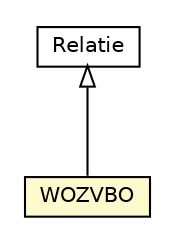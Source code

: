 #!/usr/local/bin/dot
#
# Class diagram 
# Generated by UMLGraph version R5_6-24-gf6e263 (http://www.umlgraph.org/)
#

digraph G {
	edge [fontname="Helvetica",fontsize=10,labelfontname="Helvetica",labelfontsize=10];
	node [fontname="Helvetica",fontsize=10,shape=plaintext];
	nodesep=0.25;
	ranksep=0.5;
	// nl.egem.stuf.sector.bg._0204.WOZVraag.WOZVBO
	c255270 [label=<<table title="nl.egem.stuf.sector.bg._0204.WOZVraag.WOZVBO" border="0" cellborder="1" cellspacing="0" cellpadding="2" port="p" bgcolor="lemonChiffon" href="./WOZVraag.WOZVBO.html">
		<tr><td><table border="0" cellspacing="0" cellpadding="1">
<tr><td align="center" balign="center"> WOZVBO </td></tr>
		</table></td></tr>
		</table>>, URL="./WOZVraag.WOZVBO.html", fontname="Helvetica", fontcolor="black", fontsize=10.0];
	// nl.egem.stuf.sector.bg._0204.Relatie
	c255356 [label=<<table title="nl.egem.stuf.sector.bg._0204.Relatie" border="0" cellborder="1" cellspacing="0" cellpadding="2" port="p" href="./Relatie.html">
		<tr><td><table border="0" cellspacing="0" cellpadding="1">
<tr><td align="center" balign="center"> Relatie </td></tr>
		</table></td></tr>
		</table>>, URL="./Relatie.html", fontname="Helvetica", fontcolor="black", fontsize=10.0];
	//nl.egem.stuf.sector.bg._0204.WOZVraag.WOZVBO extends nl.egem.stuf.sector.bg._0204.Relatie
	c255356:p -> c255270:p [dir=back,arrowtail=empty];
}

